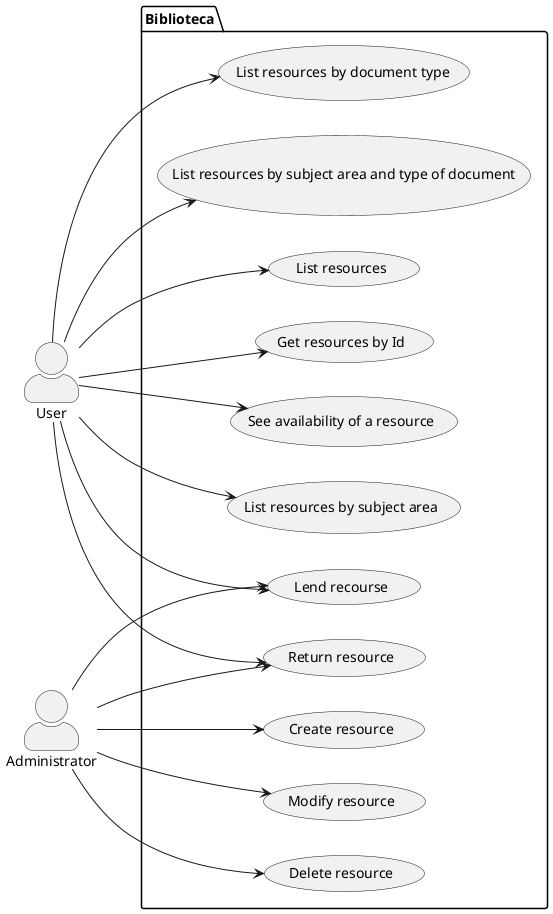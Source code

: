 @startuml
'https://plantuml.com/use-case-diagram

skinparam actorStyle awesome
left to right direction
actor :User: as user
actor :Administrator: as admin
package Biblioteca{

usecase (List resources) as (UC1)
usecase (Get resources by Id) as (UC2)
usecase (See availability of a resource) as (UC3)
usecase (List resources by subject area) as (UC4)
usecase (List resources by document type) as (UC5)
usecase (List resources by subject area and type of document) as (UC6)
usecase (Lend recourse) as (UC7)
usecase (Return resource) as (UC8)
usecase (Delete resource) as (UC9)
usecase (Create resource) as (UC10)
usecase (Modify resource) as (UC11)
}
user --> UC1
user--> UC2
user--> UC3
user --> UC4
user --> UC5
user--> UC6
user--> UC7
admin--> UC7
user --> UC8
admin--> UC8
admin --> UC9
admin-->UC10
admin-->UC11

@enduml